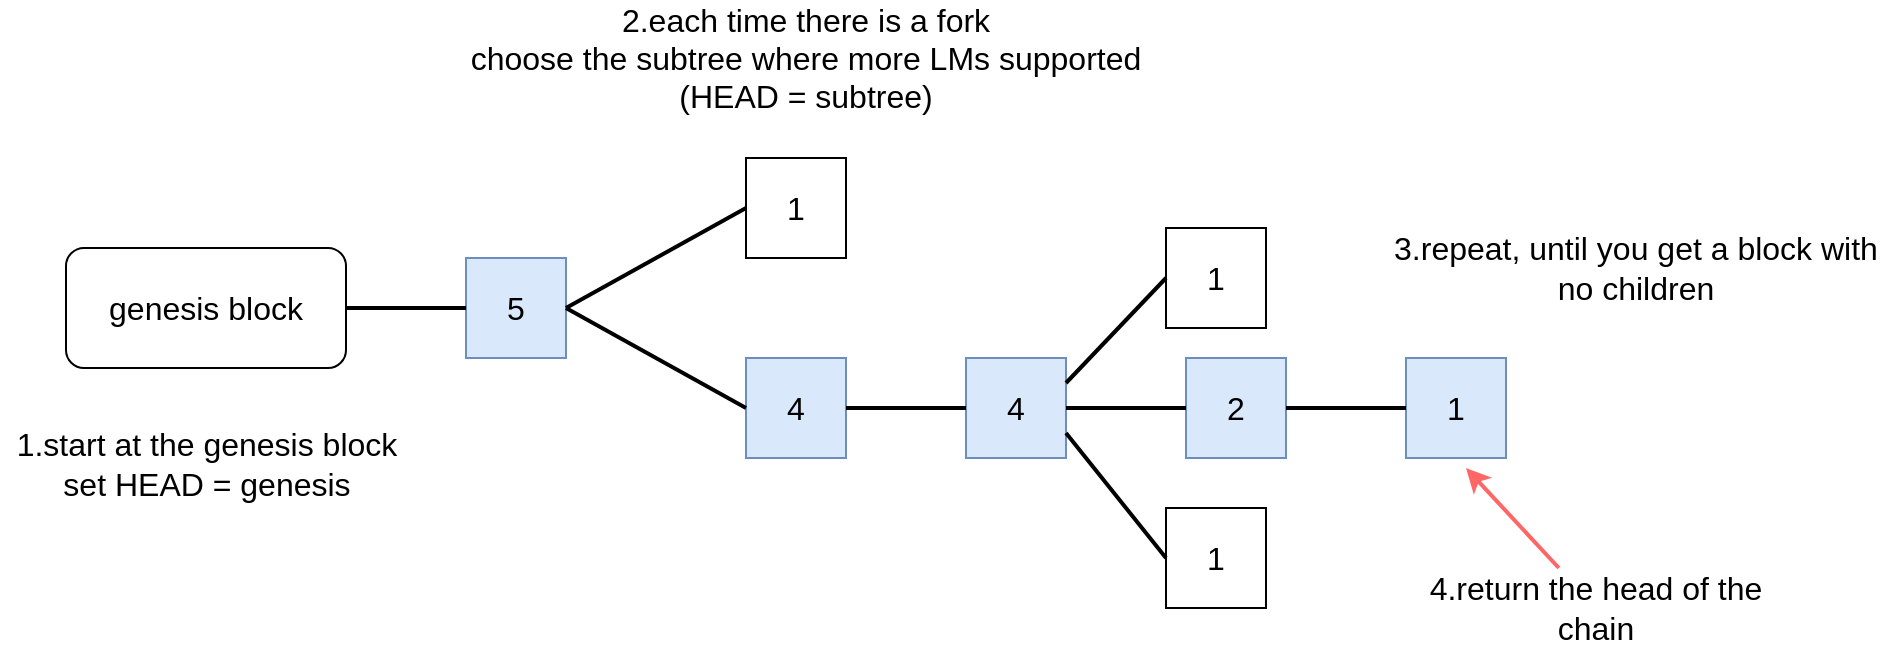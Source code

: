 <mxfile version="20.4.0" type="github">
  <diagram id="pGm6MjmUJyYkasZbrODY" name="Page-1">
    <mxGraphModel dx="1426" dy="794" grid="1" gridSize="10" guides="1" tooltips="1" connect="1" arrows="1" fold="1" page="1" pageScale="1" pageWidth="850" pageHeight="1100" math="0" shadow="0">
      <root>
        <mxCell id="0" />
        <mxCell id="1" parent="0" />
        <mxCell id="HDcylkz4XKt1juwoc_Es-1" value="&lt;font style=&quot;font-size: 16px;&quot;&gt;genesis block&lt;/font&gt;" style="rounded=1;whiteSpace=wrap;html=1;" vertex="1" parent="1">
          <mxGeometry x="100" y="290" width="140" height="60" as="geometry" />
        </mxCell>
        <mxCell id="HDcylkz4XKt1juwoc_Es-4" value="5" style="whiteSpace=wrap;html=1;aspect=fixed;fontSize=16;fillColor=#dae8fc;strokeColor=#6c8ebf;" vertex="1" parent="1">
          <mxGeometry x="300" y="295" width="50" height="50" as="geometry" />
        </mxCell>
        <mxCell id="HDcylkz4XKt1juwoc_Es-5" value="1" style="whiteSpace=wrap;html=1;aspect=fixed;fontSize=16;" vertex="1" parent="1">
          <mxGeometry x="440" y="245" width="50" height="50" as="geometry" />
        </mxCell>
        <mxCell id="HDcylkz4XKt1juwoc_Es-6" value="4" style="whiteSpace=wrap;html=1;aspect=fixed;fontSize=16;fillColor=#dae8fc;strokeColor=#6c8ebf;" vertex="1" parent="1">
          <mxGeometry x="440" y="345" width="50" height="50" as="geometry" />
        </mxCell>
        <mxCell id="HDcylkz4XKt1juwoc_Es-9" value="" style="endArrow=none;html=1;rounded=0;fontSize=16;strokeWidth=2;exitX=1;exitY=0.5;exitDx=0;exitDy=0;entryX=0;entryY=0.5;entryDx=0;entryDy=0;" edge="1" parent="1" source="HDcylkz4XKt1juwoc_Es-1" target="HDcylkz4XKt1juwoc_Es-4">
          <mxGeometry width="50" height="50" relative="1" as="geometry">
            <mxPoint x="400" y="430" as="sourcePoint" />
            <mxPoint x="450" y="380" as="targetPoint" />
          </mxGeometry>
        </mxCell>
        <mxCell id="HDcylkz4XKt1juwoc_Es-10" value="" style="endArrow=none;html=1;rounded=0;fontSize=16;strokeWidth=2;exitX=1;exitY=0.5;exitDx=0;exitDy=0;entryX=0;entryY=0.5;entryDx=0;entryDy=0;" edge="1" parent="1" source="HDcylkz4XKt1juwoc_Es-4" target="HDcylkz4XKt1juwoc_Es-5">
          <mxGeometry width="50" height="50" relative="1" as="geometry">
            <mxPoint x="250" y="330" as="sourcePoint" />
            <mxPoint x="310" y="330" as="targetPoint" />
          </mxGeometry>
        </mxCell>
        <mxCell id="HDcylkz4XKt1juwoc_Es-11" value="" style="endArrow=none;html=1;rounded=0;fontSize=16;strokeWidth=2;exitX=1;exitY=0.5;exitDx=0;exitDy=0;entryX=0;entryY=0.5;entryDx=0;entryDy=0;" edge="1" parent="1" source="HDcylkz4XKt1juwoc_Es-4" target="HDcylkz4XKt1juwoc_Es-6">
          <mxGeometry width="50" height="50" relative="1" as="geometry">
            <mxPoint x="360" y="330" as="sourcePoint" />
            <mxPoint x="450" y="280" as="targetPoint" />
          </mxGeometry>
        </mxCell>
        <mxCell id="HDcylkz4XKt1juwoc_Es-23" value="2" style="whiteSpace=wrap;html=1;aspect=fixed;fontSize=16;fillColor=#dae8fc;strokeColor=#6c8ebf;" vertex="1" parent="1">
          <mxGeometry x="660" y="345" width="50" height="50" as="geometry" />
        </mxCell>
        <mxCell id="HDcylkz4XKt1juwoc_Es-24" value="4" style="whiteSpace=wrap;html=1;aspect=fixed;fontSize=16;fillColor=#dae8fc;strokeColor=#6c8ebf;" vertex="1" parent="1">
          <mxGeometry x="550" y="345" width="50" height="50" as="geometry" />
        </mxCell>
        <mxCell id="HDcylkz4XKt1juwoc_Es-25" value="1" style="whiteSpace=wrap;html=1;aspect=fixed;fontSize=16;fillColor=#dae8fc;strokeColor=#6c8ebf;" vertex="1" parent="1">
          <mxGeometry x="770" y="345" width="50" height="50" as="geometry" />
        </mxCell>
        <mxCell id="HDcylkz4XKt1juwoc_Es-26" value="1" style="whiteSpace=wrap;html=1;aspect=fixed;fontSize=16;" vertex="1" parent="1">
          <mxGeometry x="650" y="280" width="50" height="50" as="geometry" />
        </mxCell>
        <mxCell id="HDcylkz4XKt1juwoc_Es-27" value="1" style="whiteSpace=wrap;html=1;aspect=fixed;fontSize=16;" vertex="1" parent="1">
          <mxGeometry x="650" y="420" width="50" height="50" as="geometry" />
        </mxCell>
        <mxCell id="HDcylkz4XKt1juwoc_Es-28" value="" style="endArrow=none;html=1;rounded=0;fontSize=16;strokeWidth=2;exitX=1;exitY=0.5;exitDx=0;exitDy=0;entryX=0;entryY=0.5;entryDx=0;entryDy=0;" edge="1" parent="1" source="HDcylkz4XKt1juwoc_Es-6" target="HDcylkz4XKt1juwoc_Es-24">
          <mxGeometry width="50" height="50" relative="1" as="geometry">
            <mxPoint x="360" y="330" as="sourcePoint" />
            <mxPoint x="450" y="380" as="targetPoint" />
          </mxGeometry>
        </mxCell>
        <mxCell id="HDcylkz4XKt1juwoc_Es-29" value="" style="endArrow=none;html=1;rounded=0;fontSize=16;strokeWidth=2;exitX=1;exitY=0.5;exitDx=0;exitDy=0;entryX=0;entryY=0.5;entryDx=0;entryDy=0;" edge="1" parent="1" source="HDcylkz4XKt1juwoc_Es-24" target="HDcylkz4XKt1juwoc_Es-23">
          <mxGeometry width="50" height="50" relative="1" as="geometry">
            <mxPoint x="500" y="380" as="sourcePoint" />
            <mxPoint x="560" y="380" as="targetPoint" />
          </mxGeometry>
        </mxCell>
        <mxCell id="HDcylkz4XKt1juwoc_Es-30" value="" style="endArrow=none;html=1;rounded=0;fontSize=16;strokeWidth=2;exitX=1;exitY=0.5;exitDx=0;exitDy=0;entryX=0;entryY=0.5;entryDx=0;entryDy=0;" edge="1" parent="1" source="HDcylkz4XKt1juwoc_Es-23" target="HDcylkz4XKt1juwoc_Es-25">
          <mxGeometry width="50" height="50" relative="1" as="geometry">
            <mxPoint x="610" y="380" as="sourcePoint" />
            <mxPoint x="670" y="380" as="targetPoint" />
          </mxGeometry>
        </mxCell>
        <mxCell id="HDcylkz4XKt1juwoc_Es-31" value="" style="endArrow=none;html=1;rounded=0;fontSize=16;strokeWidth=2;exitX=1;exitY=0.25;exitDx=0;exitDy=0;entryX=0;entryY=0.5;entryDx=0;entryDy=0;" edge="1" parent="1" source="HDcylkz4XKt1juwoc_Es-24" target="HDcylkz4XKt1juwoc_Es-26">
          <mxGeometry width="50" height="50" relative="1" as="geometry">
            <mxPoint x="610" y="380" as="sourcePoint" />
            <mxPoint x="670" y="380" as="targetPoint" />
          </mxGeometry>
        </mxCell>
        <mxCell id="HDcylkz4XKt1juwoc_Es-32" value="" style="endArrow=none;html=1;rounded=0;fontSize=16;strokeWidth=2;exitX=1;exitY=0.75;exitDx=0;exitDy=0;entryX=0;entryY=0.5;entryDx=0;entryDy=0;" edge="1" parent="1" source="HDcylkz4XKt1juwoc_Es-24" target="HDcylkz4XKt1juwoc_Es-27">
          <mxGeometry width="50" height="50" relative="1" as="geometry">
            <mxPoint x="610" y="367.5" as="sourcePoint" />
            <mxPoint x="660" y="315" as="targetPoint" />
          </mxGeometry>
        </mxCell>
        <mxCell id="HDcylkz4XKt1juwoc_Es-36" value="&lt;font style=&quot;user-select: auto; font-size: 16px;&quot;&gt;1.start at the genesis block&lt;br&gt;set HEAD = genesis&lt;br&gt;&lt;/font&gt;" style="text;html=1;strokeColor=none;fillColor=none;align=center;verticalAlign=middle;whiteSpace=wrap;rounded=0;fontSize=16;" vertex="1" parent="1">
          <mxGeometry x="67.5" y="380" width="205" height="35" as="geometry" />
        </mxCell>
        <mxCell id="HDcylkz4XKt1juwoc_Es-37" value="2.each time there is a fork&lt;br&gt;choose the subtree where more LMs supported (HEAD = subtree)" style="text;html=1;strokeColor=none;fillColor=none;align=center;verticalAlign=middle;whiteSpace=wrap;rounded=0;fontSize=16;" vertex="1" parent="1">
          <mxGeometry x="290" y="170" width="360" height="50" as="geometry" />
        </mxCell>
        <mxCell id="HDcylkz4XKt1juwoc_Es-38" value="3.repeat, until you get a block with no children" style="text;html=1;strokeColor=none;fillColor=none;align=center;verticalAlign=middle;whiteSpace=wrap;rounded=0;fontSize=16;" vertex="1" parent="1">
          <mxGeometry x="760" y="270" width="250" height="60" as="geometry" />
        </mxCell>
        <mxCell id="HDcylkz4XKt1juwoc_Es-39" value="&lt;font style=&quot;font-size: 16px; user-select: auto;&quot;&gt;4.return the head of the chain&lt;/font&gt;" style="text;html=1;strokeColor=none;fillColor=none;align=center;verticalAlign=middle;whiteSpace=wrap;rounded=0;fontSize=14;" vertex="1" parent="1">
          <mxGeometry x="770" y="450" width="190" height="40" as="geometry" />
        </mxCell>
        <mxCell id="HDcylkz4XKt1juwoc_Es-40" value="" style="endArrow=classic;html=1;rounded=0;strokeWidth=2;fontSize=16;strokeColor=#FF6666;" edge="1" parent="1" source="HDcylkz4XKt1juwoc_Es-39">
          <mxGeometry width="50" height="50" relative="1" as="geometry">
            <mxPoint x="870" y="440" as="sourcePoint" />
            <mxPoint x="800" y="400" as="targetPoint" />
          </mxGeometry>
        </mxCell>
      </root>
    </mxGraphModel>
  </diagram>
</mxfile>
